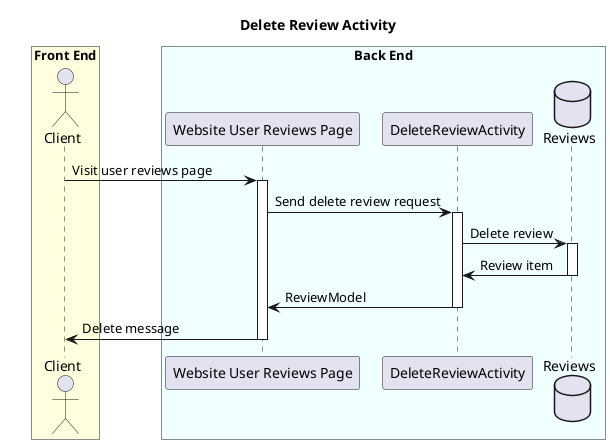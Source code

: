 @startuml
'https://plantuml.com/sequence-diagram

title Delete Review Activity
skinparam BoxPadding 30

box "Front End" #lightyellow
actor Client
end box

box "Back End" #azure
participant "Website User Reviews Page"
participant DeleteReviewActivity
database Reviews
end box

Client -> "Website User Reviews Page" ++ : Visit user reviews page
"Website User Reviews Page" -> DeleteReviewActivity ++ : Send delete review request
DeleteReviewActivity -> Reviews ++ : Delete review
Reviews -> DeleteReviewActivity -- : Review item
DeleteReviewActivity -> "Website User Reviews Page" -- : ReviewModel
"Website User Reviews Page" -> Client -- : Delete message

@enduml

